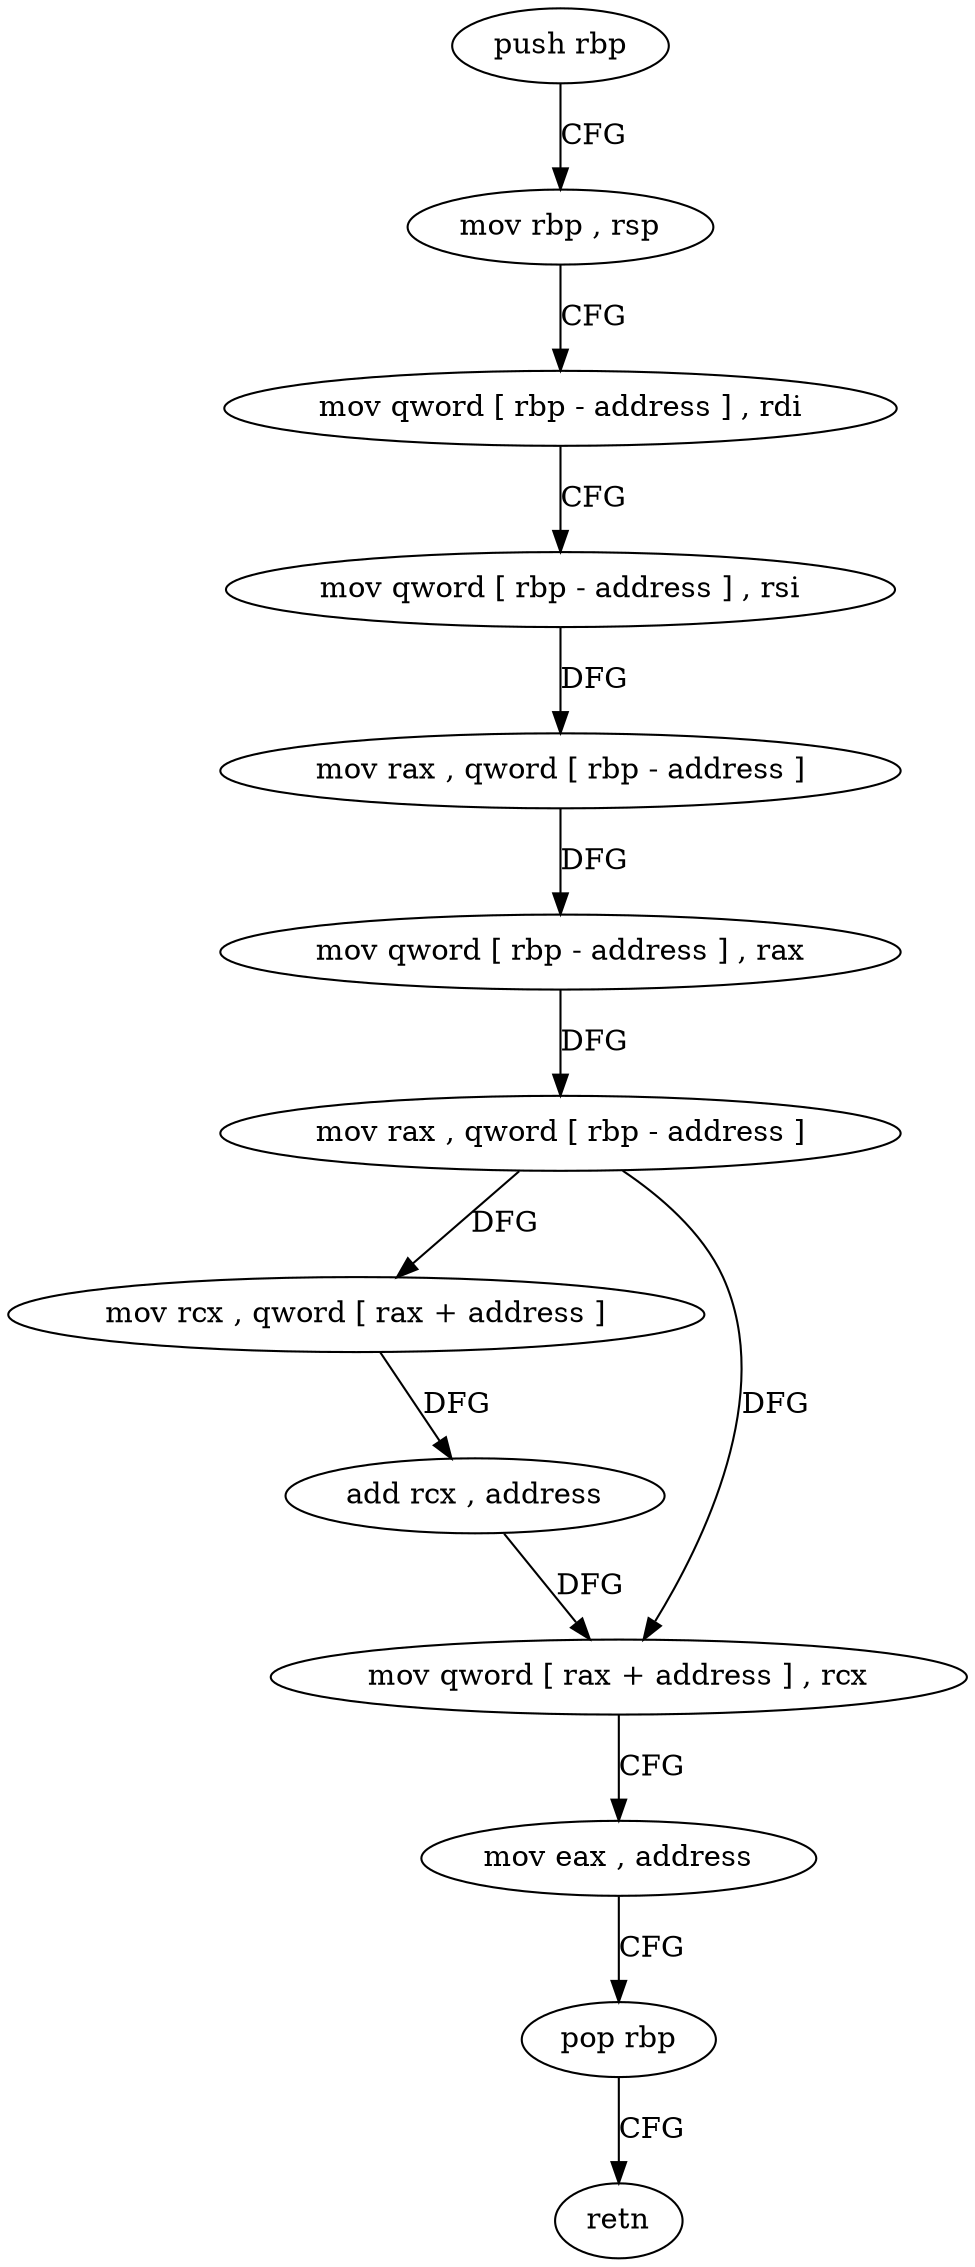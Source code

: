 digraph "func" {
"4215024" [label = "push rbp" ]
"4215025" [label = "mov rbp , rsp" ]
"4215028" [label = "mov qword [ rbp - address ] , rdi" ]
"4215032" [label = "mov qword [ rbp - address ] , rsi" ]
"4215036" [label = "mov rax , qword [ rbp - address ]" ]
"4215040" [label = "mov qword [ rbp - address ] , rax" ]
"4215044" [label = "mov rax , qword [ rbp - address ]" ]
"4215048" [label = "mov rcx , qword [ rax + address ]" ]
"4215052" [label = "add rcx , address" ]
"4215059" [label = "mov qword [ rax + address ] , rcx" ]
"4215063" [label = "mov eax , address" ]
"4215068" [label = "pop rbp" ]
"4215069" [label = "retn" ]
"4215024" -> "4215025" [ label = "CFG" ]
"4215025" -> "4215028" [ label = "CFG" ]
"4215028" -> "4215032" [ label = "CFG" ]
"4215032" -> "4215036" [ label = "DFG" ]
"4215036" -> "4215040" [ label = "DFG" ]
"4215040" -> "4215044" [ label = "DFG" ]
"4215044" -> "4215048" [ label = "DFG" ]
"4215044" -> "4215059" [ label = "DFG" ]
"4215048" -> "4215052" [ label = "DFG" ]
"4215052" -> "4215059" [ label = "DFG" ]
"4215059" -> "4215063" [ label = "CFG" ]
"4215063" -> "4215068" [ label = "CFG" ]
"4215068" -> "4215069" [ label = "CFG" ]
}
